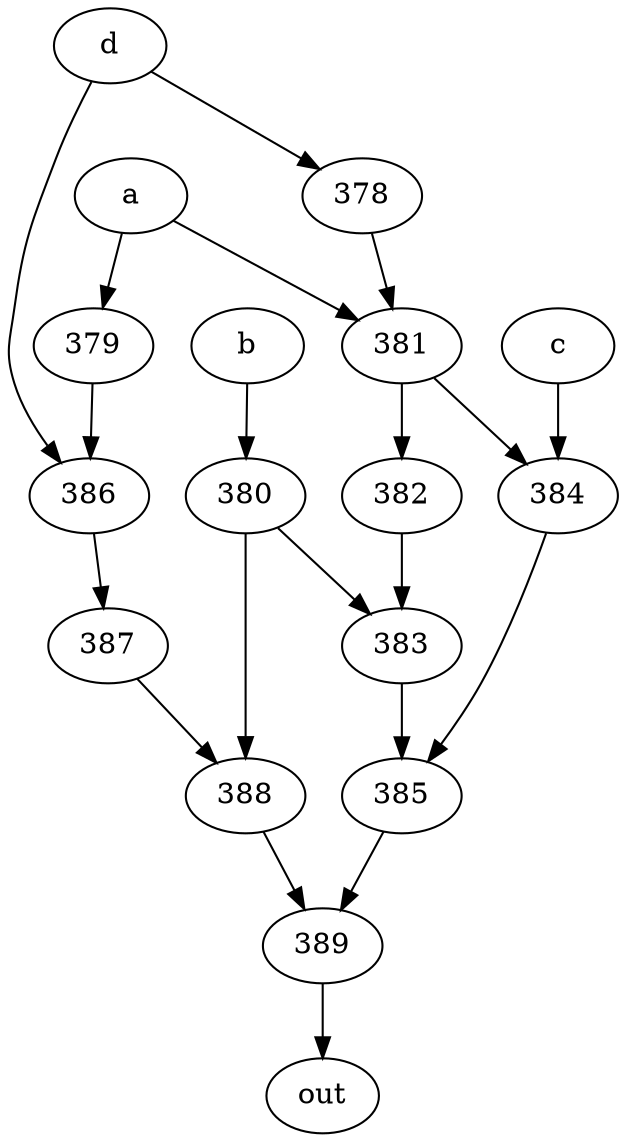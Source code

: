 strict digraph "" {
	389 -> out;
	a -> 379;
	a -> 381;
	379 -> 386;
	381 -> 382;
	381 -> 384;
	386 -> 387;
	382 -> 383;
	384 -> 385;
	b -> 380;
	380 -> 383;
	380 -> 388;
	383 -> 385;
	388 -> 389;
	c -> 384;
	385 -> 389;
	d -> 386;
	d -> 378;
	378 -> 381;
	387 -> 388;
}
